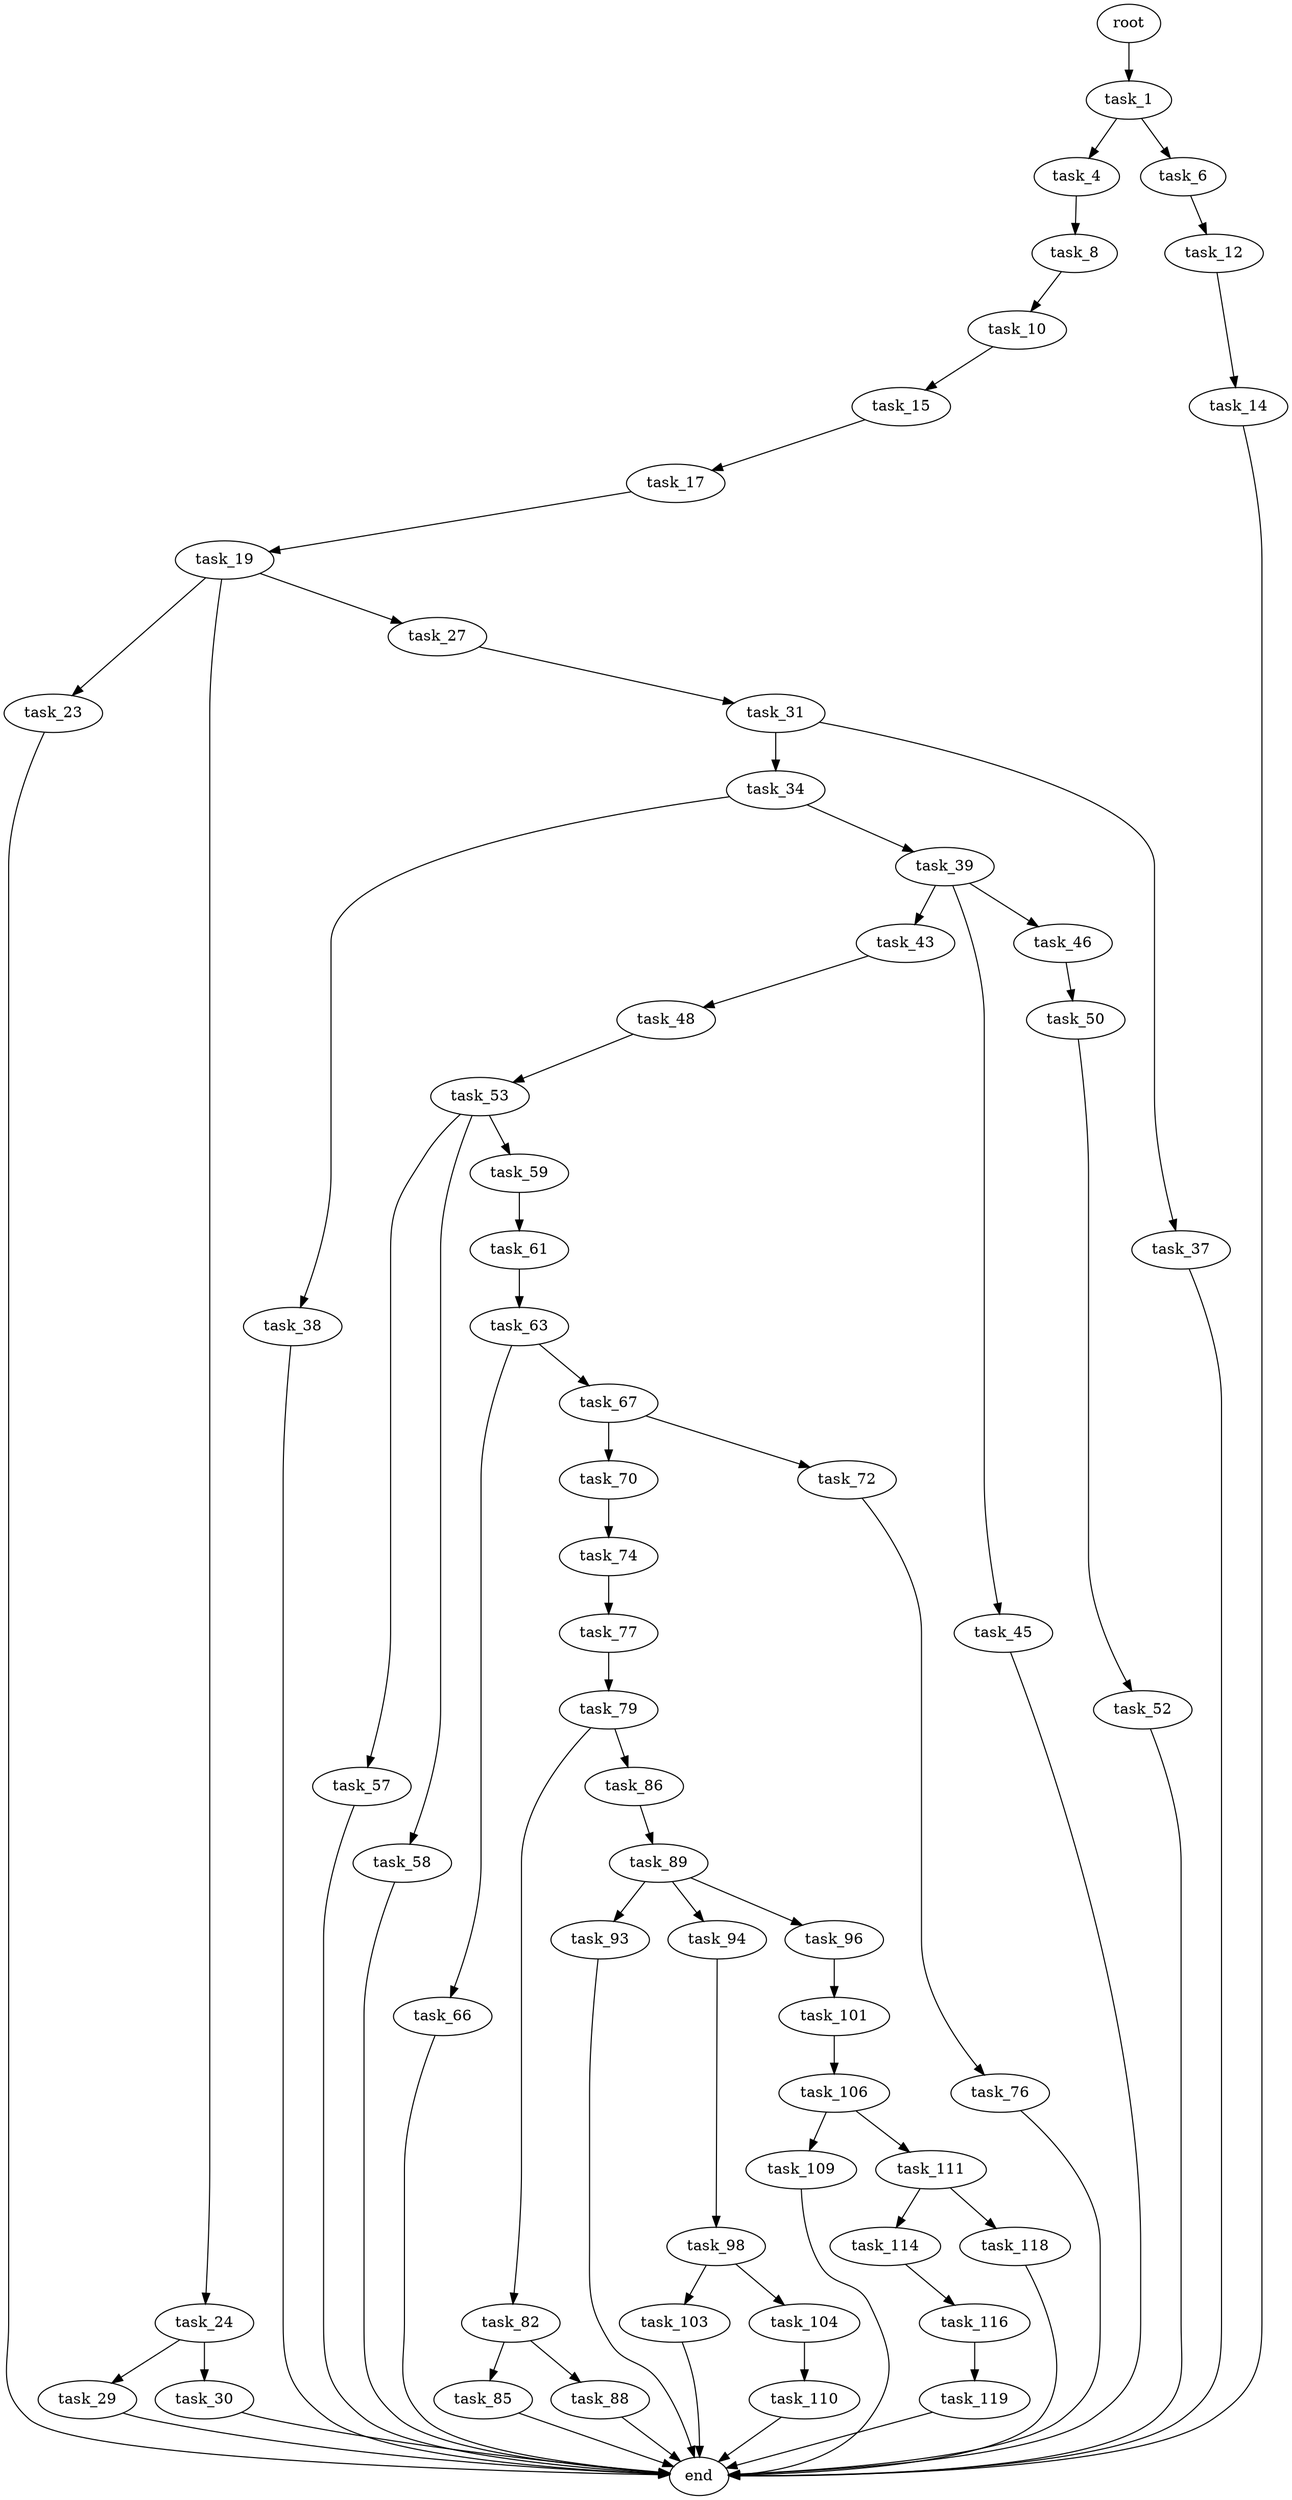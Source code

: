 digraph G {
  root [size="0.000000"];
  task_1 [size="614272571131.000000"];
  task_4 [size="22853229822.000000"];
  task_6 [size="8589934592.000000"];
  task_8 [size="869132781624.000000"];
  task_10 [size="325886821815.000000"];
  task_12 [size="12383423099.000000"];
  task_14 [size="1073741824000.000000"];
  task_15 [size="16546677453.000000"];
  task_17 [size="307757019731.000000"];
  task_19 [size="24124218109.000000"];
  task_23 [size="549755813888.000000"];
  task_24 [size="2698205540.000000"];
  task_27 [size="250932640489.000000"];
  task_29 [size="53920738454.000000"];
  task_30 [size="134217728000.000000"];
  task_31 [size="231928233984.000000"];
  task_34 [size="1149241552.000000"];
  task_37 [size="18665003412.000000"];
  task_38 [size="549755813888.000000"];
  task_39 [size="340012675223.000000"];
  task_43 [size="56857337744.000000"];
  task_45 [size="18159169457.000000"];
  task_46 [size="8589934592.000000"];
  task_48 [size="15778622782.000000"];
  task_50 [size="26610876849.000000"];
  task_52 [size="517322404727.000000"];
  task_53 [size="5451920244.000000"];
  task_57 [size="4494404372.000000"];
  task_58 [size="368293445632.000000"];
  task_59 [size="28303637051.000000"];
  task_61 [size="549755813888.000000"];
  task_63 [size="91459497314.000000"];
  task_66 [size="1224042306.000000"];
  task_67 [size="39697349080.000000"];
  task_70 [size="368293445632.000000"];
  task_72 [size="7036665317.000000"];
  task_74 [size="29950252455.000000"];
  task_76 [size="2005543324.000000"];
  task_77 [size="782757789696.000000"];
  task_79 [size="470345720161.000000"];
  task_82 [size="361002637221.000000"];
  task_85 [size="231928233984.000000"];
  task_86 [size="201249870400.000000"];
  task_88 [size="368293445632.000000"];
  task_89 [size="231928233984.000000"];
  task_93 [size="31373074968.000000"];
  task_94 [size="18335235131.000000"];
  task_96 [size="685956442532.000000"];
  task_98 [size="130905979300.000000"];
  task_101 [size="354183356883.000000"];
  task_103 [size="32502050961.000000"];
  task_104 [size="1669862664.000000"];
  task_106 [size="231928233984.000000"];
  task_109 [size="28991029248.000000"];
  task_110 [size="1073741824000.000000"];
  task_111 [size="444106834707.000000"];
  task_114 [size="177115862139.000000"];
  task_116 [size="474947239953.000000"];
  task_118 [size="588426054775.000000"];
  task_119 [size="25378624890.000000"];
  end [size="0.000000"];

  root -> task_1 [size="1.000000"];
  task_1 -> task_4 [size="679477248.000000"];
  task_1 -> task_6 [size="679477248.000000"];
  task_4 -> task_8 [size="411041792.000000"];
  task_6 -> task_12 [size="33554432.000000"];
  task_8 -> task_10 [size="679477248.000000"];
  task_10 -> task_15 [size="411041792.000000"];
  task_12 -> task_14 [size="33554432.000000"];
  task_14 -> end [size="1.000000"];
  task_15 -> task_17 [size="536870912.000000"];
  task_17 -> task_19 [size="209715200.000000"];
  task_19 -> task_23 [size="679477248.000000"];
  task_19 -> task_24 [size="679477248.000000"];
  task_19 -> task_27 [size="679477248.000000"];
  task_23 -> end [size="1.000000"];
  task_24 -> task_29 [size="209715200.000000"];
  task_24 -> task_30 [size="209715200.000000"];
  task_27 -> task_31 [size="536870912.000000"];
  task_29 -> end [size="1.000000"];
  task_30 -> end [size="1.000000"];
  task_31 -> task_34 [size="301989888.000000"];
  task_31 -> task_37 [size="301989888.000000"];
  task_34 -> task_38 [size="33554432.000000"];
  task_34 -> task_39 [size="33554432.000000"];
  task_37 -> end [size="1.000000"];
  task_38 -> end [size="1.000000"];
  task_39 -> task_43 [size="679477248.000000"];
  task_39 -> task_45 [size="679477248.000000"];
  task_39 -> task_46 [size="679477248.000000"];
  task_43 -> task_48 [size="209715200.000000"];
  task_45 -> end [size="1.000000"];
  task_46 -> task_50 [size="33554432.000000"];
  task_48 -> task_53 [size="411041792.000000"];
  task_50 -> task_52 [size="536870912.000000"];
  task_52 -> end [size="1.000000"];
  task_53 -> task_57 [size="301989888.000000"];
  task_53 -> task_58 [size="301989888.000000"];
  task_53 -> task_59 [size="301989888.000000"];
  task_57 -> end [size="1.000000"];
  task_58 -> end [size="1.000000"];
  task_59 -> task_61 [size="536870912.000000"];
  task_61 -> task_63 [size="536870912.000000"];
  task_63 -> task_66 [size="75497472.000000"];
  task_63 -> task_67 [size="75497472.000000"];
  task_66 -> end [size="1.000000"];
  task_67 -> task_70 [size="679477248.000000"];
  task_67 -> task_72 [size="679477248.000000"];
  task_70 -> task_74 [size="411041792.000000"];
  task_72 -> task_76 [size="301989888.000000"];
  task_74 -> task_77 [size="536870912.000000"];
  task_76 -> end [size="1.000000"];
  task_77 -> task_79 [size="679477248.000000"];
  task_79 -> task_82 [size="411041792.000000"];
  task_79 -> task_86 [size="411041792.000000"];
  task_82 -> task_85 [size="301989888.000000"];
  task_82 -> task_88 [size="301989888.000000"];
  task_85 -> end [size="1.000000"];
  task_86 -> task_89 [size="209715200.000000"];
  task_88 -> end [size="1.000000"];
  task_89 -> task_93 [size="301989888.000000"];
  task_89 -> task_94 [size="301989888.000000"];
  task_89 -> task_96 [size="301989888.000000"];
  task_93 -> end [size="1.000000"];
  task_94 -> task_98 [size="411041792.000000"];
  task_96 -> task_101 [size="838860800.000000"];
  task_98 -> task_103 [size="134217728.000000"];
  task_98 -> task_104 [size="134217728.000000"];
  task_101 -> task_106 [size="411041792.000000"];
  task_103 -> end [size="1.000000"];
  task_104 -> task_110 [size="134217728.000000"];
  task_106 -> task_109 [size="301989888.000000"];
  task_106 -> task_111 [size="301989888.000000"];
  task_109 -> end [size="1.000000"];
  task_110 -> end [size="1.000000"];
  task_111 -> task_114 [size="301989888.000000"];
  task_111 -> task_118 [size="301989888.000000"];
  task_114 -> task_116 [size="209715200.000000"];
  task_116 -> task_119 [size="301989888.000000"];
  task_118 -> end [size="1.000000"];
  task_119 -> end [size="1.000000"];
}
